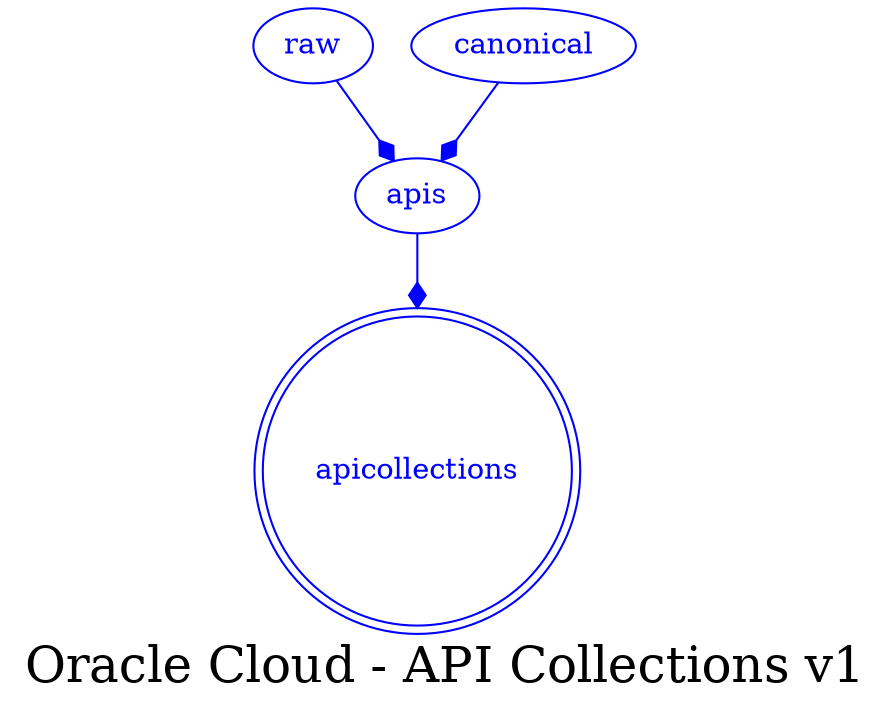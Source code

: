 digraph LexiconGraph {
graph[label="Oracle Cloud - API Collections v1", fontsize=24]
splines=true
"apicollections" [color=blue, fontcolor=blue, shape=doublecircle]
"apis" -> "apicollections" [color=blue, fontcolor=blue, arrowhead=diamond, arrowtail=none]
"apis" [color=blue, fontcolor=blue, shape=ellipse]
"raw" -> "apis" [color=blue, fontcolor=blue, arrowhead=diamond, arrowtail=none]
"raw" [color=blue, fontcolor=blue, shape=ellipse]
"canonical" -> "apis" [color=blue, fontcolor=blue, arrowhead=diamond, arrowtail=none]
"canonical" [color=blue, fontcolor=blue, shape=ellipse]
}
